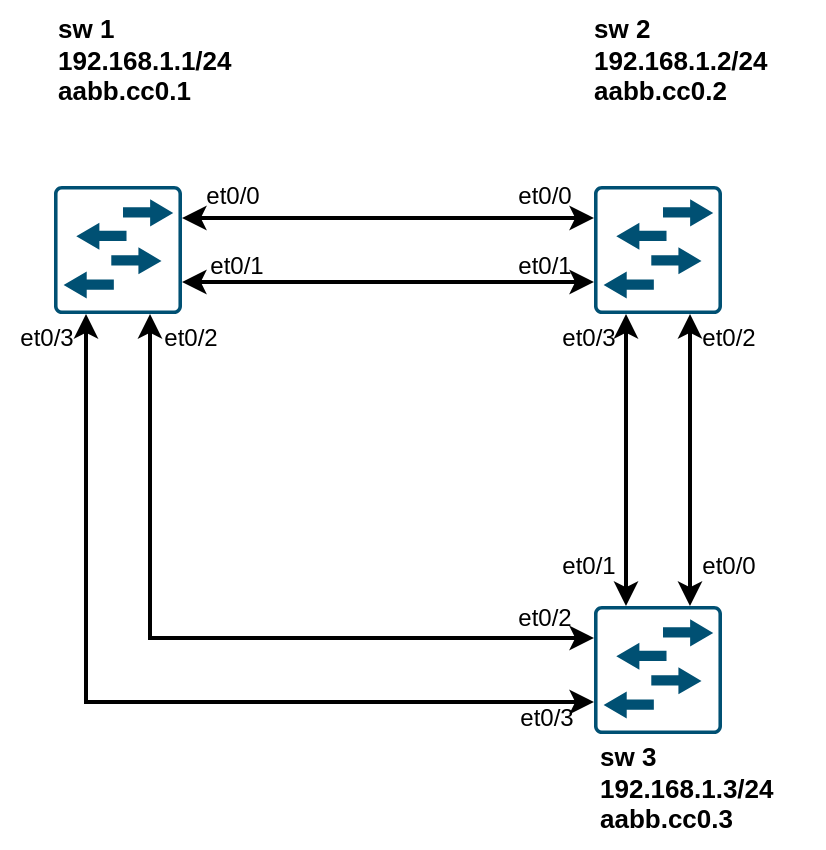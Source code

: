 <mxfile version="24.2.5" type="device">
  <diagram name="Страница — 1" id="Q0myO6EL5sRfpJXMyDVq">
    <mxGraphModel dx="984" dy="718" grid="1" gridSize="1" guides="1" tooltips="1" connect="1" arrows="1" fold="1" page="1" pageScale="1" pageWidth="1169" pageHeight="827" math="0" shadow="0">
      <root>
        <mxCell id="0" />
        <mxCell id="1" parent="0" />
        <mxCell id="LBxr6stnUnaqlczaar8l-3" value="" style="edgeStyle=orthogonalEdgeStyle;rounded=0;orthogonalLoop=1;jettySize=auto;html=1;startArrow=classic;startFill=1;exitX=1;exitY=0.25;exitDx=0;exitDy=0;exitPerimeter=0;entryX=0;entryY=0.25;entryDx=0;entryDy=0;entryPerimeter=0;strokeColor=#000000;strokeWidth=2;" parent="1" source="LBxr6stnUnaqlczaar8l-1" target="LBxr6stnUnaqlczaar8l-2" edge="1">
          <mxGeometry relative="1" as="geometry" />
        </mxCell>
        <mxCell id="LBxr6stnUnaqlczaar8l-1" value="" style="points=[[0.015,0.015,0],[0.985,0.015,0],[0.985,0.985,0],[0.015,0.985,0],[0.25,0,0],[0.5,0,0],[0.75,0,0],[1,0.25,0],[1,0.5,0],[1,0.75,0],[0.75,1,0],[0.5,1,0],[0.25,1,0],[0,0.75,0],[0,0.5,0],[0,0.25,0]];verticalLabelPosition=bottom;html=1;verticalAlign=top;aspect=fixed;align=center;pointerEvents=1;shape=mxgraph.cisco19.rect;prIcon=l2_switch;strokeColor=#005073;shadow=0;fillColor=none;" parent="1" vertex="1">
          <mxGeometry x="300" y="210" width="64" height="64" as="geometry" />
        </mxCell>
        <mxCell id="LBxr6stnUnaqlczaar8l-5" value="" style="edgeStyle=orthogonalEdgeStyle;rounded=0;orthogonalLoop=1;jettySize=auto;html=1;exitX=0.25;exitY=1;exitDx=0;exitDy=0;exitPerimeter=0;entryX=0.25;entryY=0;entryDx=0;entryDy=0;entryPerimeter=0;startArrow=classic;startFill=1;strokeWidth=2;" parent="1" source="LBxr6stnUnaqlczaar8l-2" target="LBxr6stnUnaqlczaar8l-4" edge="1">
          <mxGeometry relative="1" as="geometry" />
        </mxCell>
        <mxCell id="LBxr6stnUnaqlczaar8l-7" value="" style="edgeStyle=orthogonalEdgeStyle;rounded=0;orthogonalLoop=1;jettySize=auto;html=1;exitX=0.75;exitY=1;exitDx=0;exitDy=0;exitPerimeter=0;entryX=0.75;entryY=0;entryDx=0;entryDy=0;entryPerimeter=0;startArrow=classic;startFill=1;strokeColor=#000000;strokeWidth=2;" parent="1" source="LBxr6stnUnaqlczaar8l-2" target="LBxr6stnUnaqlczaar8l-4" edge="1">
          <mxGeometry relative="1" as="geometry">
            <mxPoint x="602" y="354" as="targetPoint" />
          </mxGeometry>
        </mxCell>
        <mxCell id="LBxr6stnUnaqlczaar8l-2" value="" style="points=[[0.015,0.015,0],[0.985,0.015,0],[0.985,0.985,0],[0.015,0.985,0],[0.25,0,0],[0.5,0,0],[0.75,0,0],[1,0.25,0],[1,0.5,0],[1,0.75,0],[0.75,1,0],[0.5,1,0],[0.25,1,0],[0,0.75,0],[0,0.5,0],[0,0.25,0]];verticalLabelPosition=bottom;html=1;verticalAlign=top;aspect=fixed;align=center;pointerEvents=1;shape=mxgraph.cisco19.rect;prIcon=l2_switch;strokeColor=#005073;shadow=0;fillColor=none;" parent="1" vertex="1">
          <mxGeometry x="570" y="210" width="64" height="64" as="geometry" />
        </mxCell>
        <mxCell id="LBxr6stnUnaqlczaar8l-9" value="" style="edgeStyle=orthogonalEdgeStyle;rounded=0;orthogonalLoop=1;jettySize=auto;html=1;exitX=0;exitY=0.25;exitDx=0;exitDy=0;exitPerimeter=0;startArrow=classic;startFill=1;entryX=0.75;entryY=1;entryDx=0;entryDy=0;entryPerimeter=0;strokeColor=#000000;strokeWidth=2;" parent="1" source="LBxr6stnUnaqlczaar8l-4" target="LBxr6stnUnaqlczaar8l-1" edge="1">
          <mxGeometry relative="1" as="geometry">
            <mxPoint x="490" y="452" as="targetPoint" />
          </mxGeometry>
        </mxCell>
        <mxCell id="LBxr6stnUnaqlczaar8l-4" value="" style="points=[[0.015,0.015,0],[0.985,0.015,0],[0.985,0.985,0],[0.015,0.985,0],[0.25,0,0],[0.5,0,0],[0.75,0,0],[1,0.25,0],[1,0.5,0],[1,0.75,0],[0.75,1,0],[0.5,1,0],[0.25,1,0],[0,0.75,0],[0,0.5,0],[0,0.25,0]];verticalLabelPosition=bottom;html=1;verticalAlign=top;aspect=fixed;align=center;pointerEvents=1;shape=mxgraph.cisco19.rect;prIcon=l2_switch;strokeColor=#005073;shadow=0;fillColor=none;" parent="1" vertex="1">
          <mxGeometry x="570" y="420" width="64" height="64" as="geometry" />
        </mxCell>
        <mxCell id="LBxr6stnUnaqlczaar8l-10" value="" style="edgeStyle=orthogonalEdgeStyle;rounded=0;orthogonalLoop=1;jettySize=auto;html=1;exitX=0;exitY=0.75;exitDx=0;exitDy=0;exitPerimeter=0;startArrow=classic;startFill=1;entryX=0.25;entryY=1;entryDx=0;entryDy=0;entryPerimeter=0;strokeColor=#000000;strokeWidth=2;" parent="1" source="LBxr6stnUnaqlczaar8l-4" target="LBxr6stnUnaqlczaar8l-1" edge="1">
          <mxGeometry relative="1" as="geometry">
            <mxPoint x="580" y="446" as="sourcePoint" />
            <mxPoint x="358" y="284" as="targetPoint" />
          </mxGeometry>
        </mxCell>
        <mxCell id="LBxr6stnUnaqlczaar8l-11" value="" style="edgeStyle=orthogonalEdgeStyle;rounded=0;orthogonalLoop=1;jettySize=auto;html=1;startArrow=classic;startFill=1;entryX=0;entryY=0.75;entryDx=0;entryDy=0;entryPerimeter=0;exitX=1;exitY=0.75;exitDx=0;exitDy=0;exitPerimeter=0;strokeWidth=2;" parent="1" source="LBxr6stnUnaqlczaar8l-1" target="LBxr6stnUnaqlczaar8l-2" edge="1">
          <mxGeometry relative="1" as="geometry">
            <mxPoint x="374" y="252" as="sourcePoint" />
            <mxPoint x="580" y="252" as="targetPoint" />
          </mxGeometry>
        </mxCell>
        <mxCell id="LBxr6stnUnaqlczaar8l-12" value="et0/0" style="text;html=1;align=center;verticalAlign=middle;resizable=0;points=[];autosize=1;strokeColor=none;fillColor=none;" parent="1" vertex="1">
          <mxGeometry x="364" y="200" width="50" height="30" as="geometry" />
        </mxCell>
        <mxCell id="LBxr6stnUnaqlczaar8l-13" value="et0/0" style="text;html=1;align=center;verticalAlign=middle;resizable=0;points=[];autosize=1;strokeColor=none;fillColor=none;" parent="1" vertex="1">
          <mxGeometry x="520" y="200" width="50" height="30" as="geometry" />
        </mxCell>
        <mxCell id="LBxr6stnUnaqlczaar8l-14" value="et0/1" style="text;html=1;align=center;verticalAlign=middle;resizable=0;points=[];autosize=1;strokeColor=none;fillColor=none;" parent="1" vertex="1">
          <mxGeometry x="520" y="235" width="50" height="30" as="geometry" />
        </mxCell>
        <mxCell id="LBxr6stnUnaqlczaar8l-15" value="et0/1" style="text;html=1;align=center;verticalAlign=middle;resizable=0;points=[];autosize=1;strokeColor=none;fillColor=none;" parent="1" vertex="1">
          <mxGeometry x="366" y="235" width="50" height="30" as="geometry" />
        </mxCell>
        <mxCell id="LBxr6stnUnaqlczaar8l-17" value="et0/2" style="text;html=1;align=center;verticalAlign=middle;resizable=0;points=[];autosize=1;strokeColor=none;fillColor=none;" parent="1" vertex="1">
          <mxGeometry x="345" y="272" width="46" height="27" as="geometry" />
        </mxCell>
        <mxCell id="LBxr6stnUnaqlczaar8l-18" value="et0/2" style="text;html=1;align=center;verticalAlign=middle;resizable=0;points=[];autosize=1;strokeColor=none;fillColor=none;" parent="1" vertex="1">
          <mxGeometry x="522" y="412" width="46" height="27" as="geometry" />
        </mxCell>
        <mxCell id="LBxr6stnUnaqlczaar8l-19" value="et0/3" style="text;html=1;align=center;verticalAlign=middle;resizable=0;points=[];autosize=1;strokeColor=none;fillColor=none;" parent="1" vertex="1">
          <mxGeometry x="273" y="272" width="46" height="27" as="geometry" />
        </mxCell>
        <mxCell id="LBxr6stnUnaqlczaar8l-20" value="et0/3" style="text;html=1;align=center;verticalAlign=middle;resizable=0;points=[];autosize=1;strokeColor=none;fillColor=none;" parent="1" vertex="1">
          <mxGeometry x="523" y="462" width="46" height="27" as="geometry" />
        </mxCell>
        <mxCell id="LBxr6stnUnaqlczaar8l-21" value="et0/3" style="text;html=1;align=center;verticalAlign=middle;resizable=0;points=[];autosize=1;strokeColor=none;fillColor=none;" parent="1" vertex="1">
          <mxGeometry x="544" y="272" width="46" height="27" as="geometry" />
        </mxCell>
        <mxCell id="LBxr6stnUnaqlczaar8l-22" value="et0/1" style="text;html=1;align=center;verticalAlign=middle;resizable=0;points=[];autosize=1;strokeColor=none;fillColor=none;" parent="1" vertex="1">
          <mxGeometry x="542" y="385" width="50" height="30" as="geometry" />
        </mxCell>
        <mxCell id="LBxr6stnUnaqlczaar8l-23" value="et0/2" style="text;html=1;align=center;verticalAlign=middle;resizable=0;points=[];autosize=1;strokeColor=none;fillColor=none;" parent="1" vertex="1">
          <mxGeometry x="614" y="272" width="46" height="27" as="geometry" />
        </mxCell>
        <mxCell id="LBxr6stnUnaqlczaar8l-24" value="et0/0" style="text;html=1;align=center;verticalAlign=middle;resizable=0;points=[];autosize=1;strokeColor=none;fillColor=none;" parent="1" vertex="1">
          <mxGeometry x="612" y="385" width="50" height="30" as="geometry" />
        </mxCell>
        <mxCell id="LBxr6stnUnaqlczaar8l-25" value="&lt;b style=&quot;font-size: 13px;&quot;&gt;&lt;font style=&quot;font-size: 13px;&quot;&gt;sw 1&lt;/font&gt;&lt;/b&gt;&lt;div style=&quot;font-size: 13px;&quot;&gt;&lt;b&gt;&lt;font style=&quot;font-size: 13px;&quot;&gt;192.168.1.1/24&lt;/font&gt;&lt;/b&gt;&lt;/div&gt;&lt;div style=&quot;&quot;&gt;&lt;font style=&quot;&quot;&gt;&lt;span style=&quot;font-size: 13px;&quot;&gt;&lt;b&gt;aabb.cc0.1&lt;/b&gt;&lt;/span&gt;&lt;br&gt;&lt;/font&gt;&lt;/div&gt;" style="text;html=1;align=left;verticalAlign=middle;resizable=0;points=[];autosize=1;strokeColor=none;fillColor=none;" parent="1" vertex="1">
          <mxGeometry x="300" y="117" width="114" height="60" as="geometry" />
        </mxCell>
        <mxCell id="LBxr6stnUnaqlczaar8l-26" value="&lt;b style=&quot;font-size: 13px;&quot;&gt;&lt;font style=&quot;font-size: 13px;&quot;&gt;sw 2&lt;/font&gt;&lt;/b&gt;&lt;div style=&quot;font-size: 13px;&quot;&gt;&lt;b&gt;&lt;font style=&quot;font-size: 13px;&quot;&gt;192.168.1.2/24&lt;/font&gt;&lt;/b&gt;&lt;/div&gt;&lt;div style=&quot;&quot;&gt;&lt;font style=&quot;&quot;&gt;&lt;span style=&quot;font-size: 13px;&quot;&gt;&lt;b&gt;aabb.cc0.2&lt;/b&gt;&lt;/span&gt;&lt;br&gt;&lt;/font&gt;&lt;/div&gt;" style="text;html=1;align=left;verticalAlign=middle;resizable=0;points=[];autosize=1;strokeColor=none;fillColor=none;" parent="1" vertex="1">
          <mxGeometry x="568" y="117" width="114" height="60" as="geometry" />
        </mxCell>
        <mxCell id="LBxr6stnUnaqlczaar8l-27" value="&lt;b style=&quot;font-size: 13px;&quot;&gt;&lt;font style=&quot;font-size: 13px;&quot;&gt;sw 3&lt;/font&gt;&lt;/b&gt;&lt;div style=&quot;font-size: 13px;&quot;&gt;&lt;b&gt;&lt;font style=&quot;font-size: 13px;&quot;&gt;192.168.1.3/24&lt;/font&gt;&lt;/b&gt;&lt;/div&gt;&lt;div style=&quot;&quot;&gt;&lt;font style=&quot;&quot;&gt;&lt;span style=&quot;font-size: 13px;&quot;&gt;&lt;b&gt;aabb.cc0.3&lt;/b&gt;&lt;/span&gt;&lt;br&gt;&lt;/font&gt;&lt;/div&gt;" style="text;html=1;align=left;verticalAlign=middle;resizable=0;points=[];autosize=1;strokeColor=none;fillColor=none;" parent="1" vertex="1">
          <mxGeometry x="571" y="481" width="114" height="60" as="geometry" />
        </mxCell>
      </root>
    </mxGraphModel>
  </diagram>
</mxfile>
